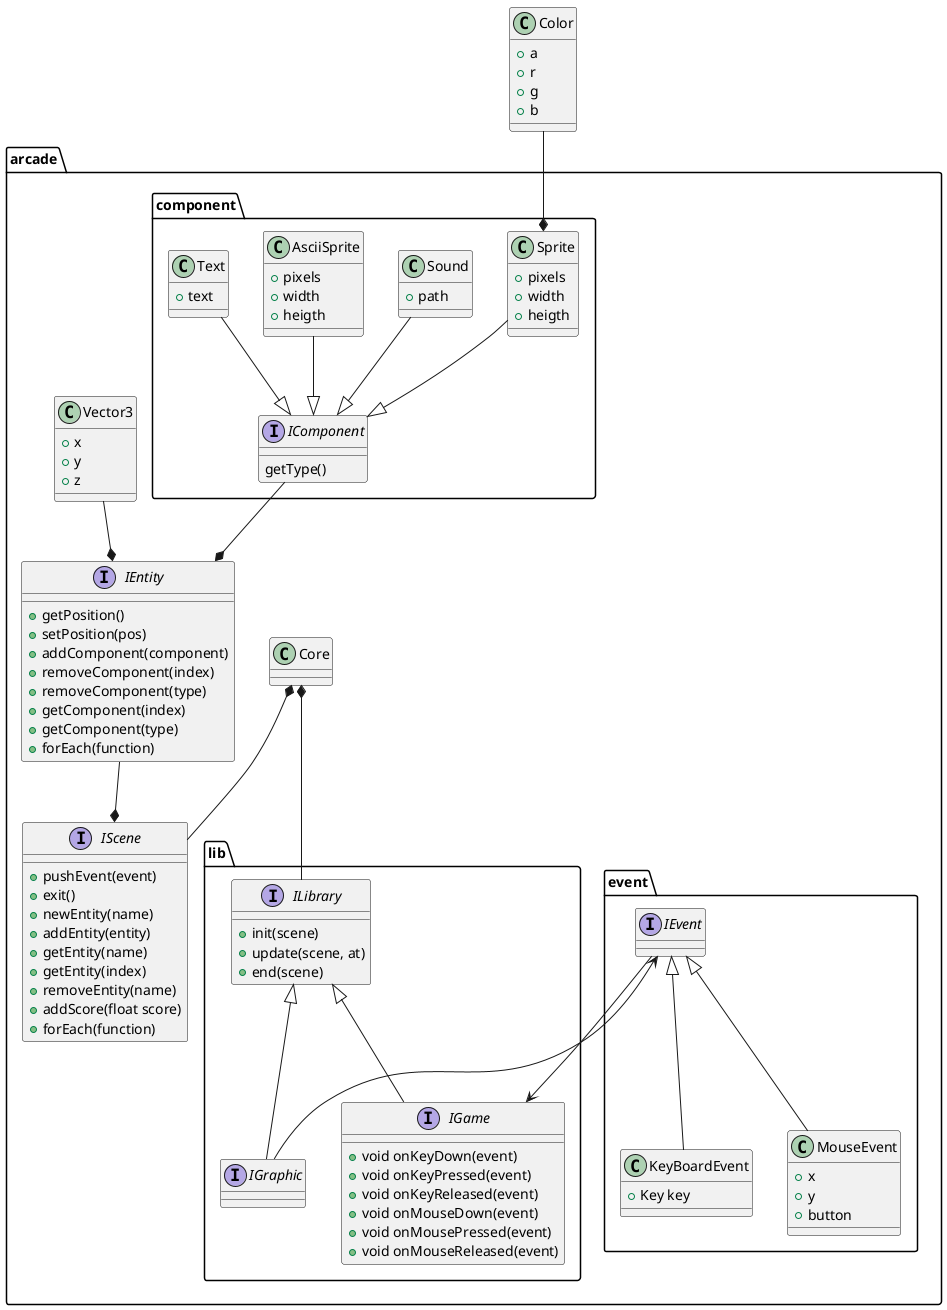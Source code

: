 @startuml core

set namespaceSeparator ::

namespace arcade {
    class Core

    namespace lib {

        interface ILibrary {
            + init(scene)
            + update(scene, at)
            + end(scene)
        }

        interface IGraphic {
        }

        interface IGame {
            + void onKeyDown(event)
            + void onKeyPressed(event)
            + void onKeyReleased(event)
            + void onMouseDown(event)
            + void onMousePressed(event)
            + void onMouseReleased(event)
        }

    }

    interface IScene {
        + pushEvent(event)
        + exit()
        + newEntity(name)
        + addEntity(entity)
        + getEntity(name)
        + getEntity(index)
        + removeEntity(name)
        + addScore(float score)
        + forEach(function)
    }

    namespace event {

        interface IEvent {

        }

        class KeyBoardEvent {
            + Key key
        }

        class MouseEvent {
            + x
            + y
            + button
        }

        KeyBoardEvent -up-|> IEvent
        MouseEvent -up-|> IEvent

    }

    namespace component {
        interface IComponent {
            getType()
        }

        class Sprite {
            + pixels
            + width
            + heigth
        }

        class Sound {
            + path
        }

        class AsciiSprite {
            + pixels
            + width
            + heigth
        }

        class Text {
            + text
        }

        Sprite --|> IComponent
        Sound --|> IComponent
        AsciiSprite --|> IComponent
        Text --|> IComponent

    }

    class Vector3 {
        + x
        + y
        + z
    }

    interface IEntity {
        + getPosition()
        + setPosition(pos)
        + addComponent(component)
        + removeComponent(index)
        + removeComponent(type)
        + getComponent(index)
        + getComponent(type)
        + forEach(function)
    }

    Vector3 --* IEntity

    arcade::component::IComponent --* arcade::IEntity
    arcade::IEntity --* arcade::IScene

    arcade::event::IEvent <-- arcade::lib::IGraphic
    arcade::event::IEvent --> arcade::lib::IGame

    arcade::lib::ILibrary -up-* arcade::Core
    arcade::lib::IGraphic -up-|> arcade::lib::ILibrary
    arcade::lib::IGame -up-|> arcade::lib::ILibrary
    arcade::IScene -up-* arcade::Core

}

class Color {
    + a
    + r
    + g
    + b
}

Color --* arcade::component::Sprite

@enduml